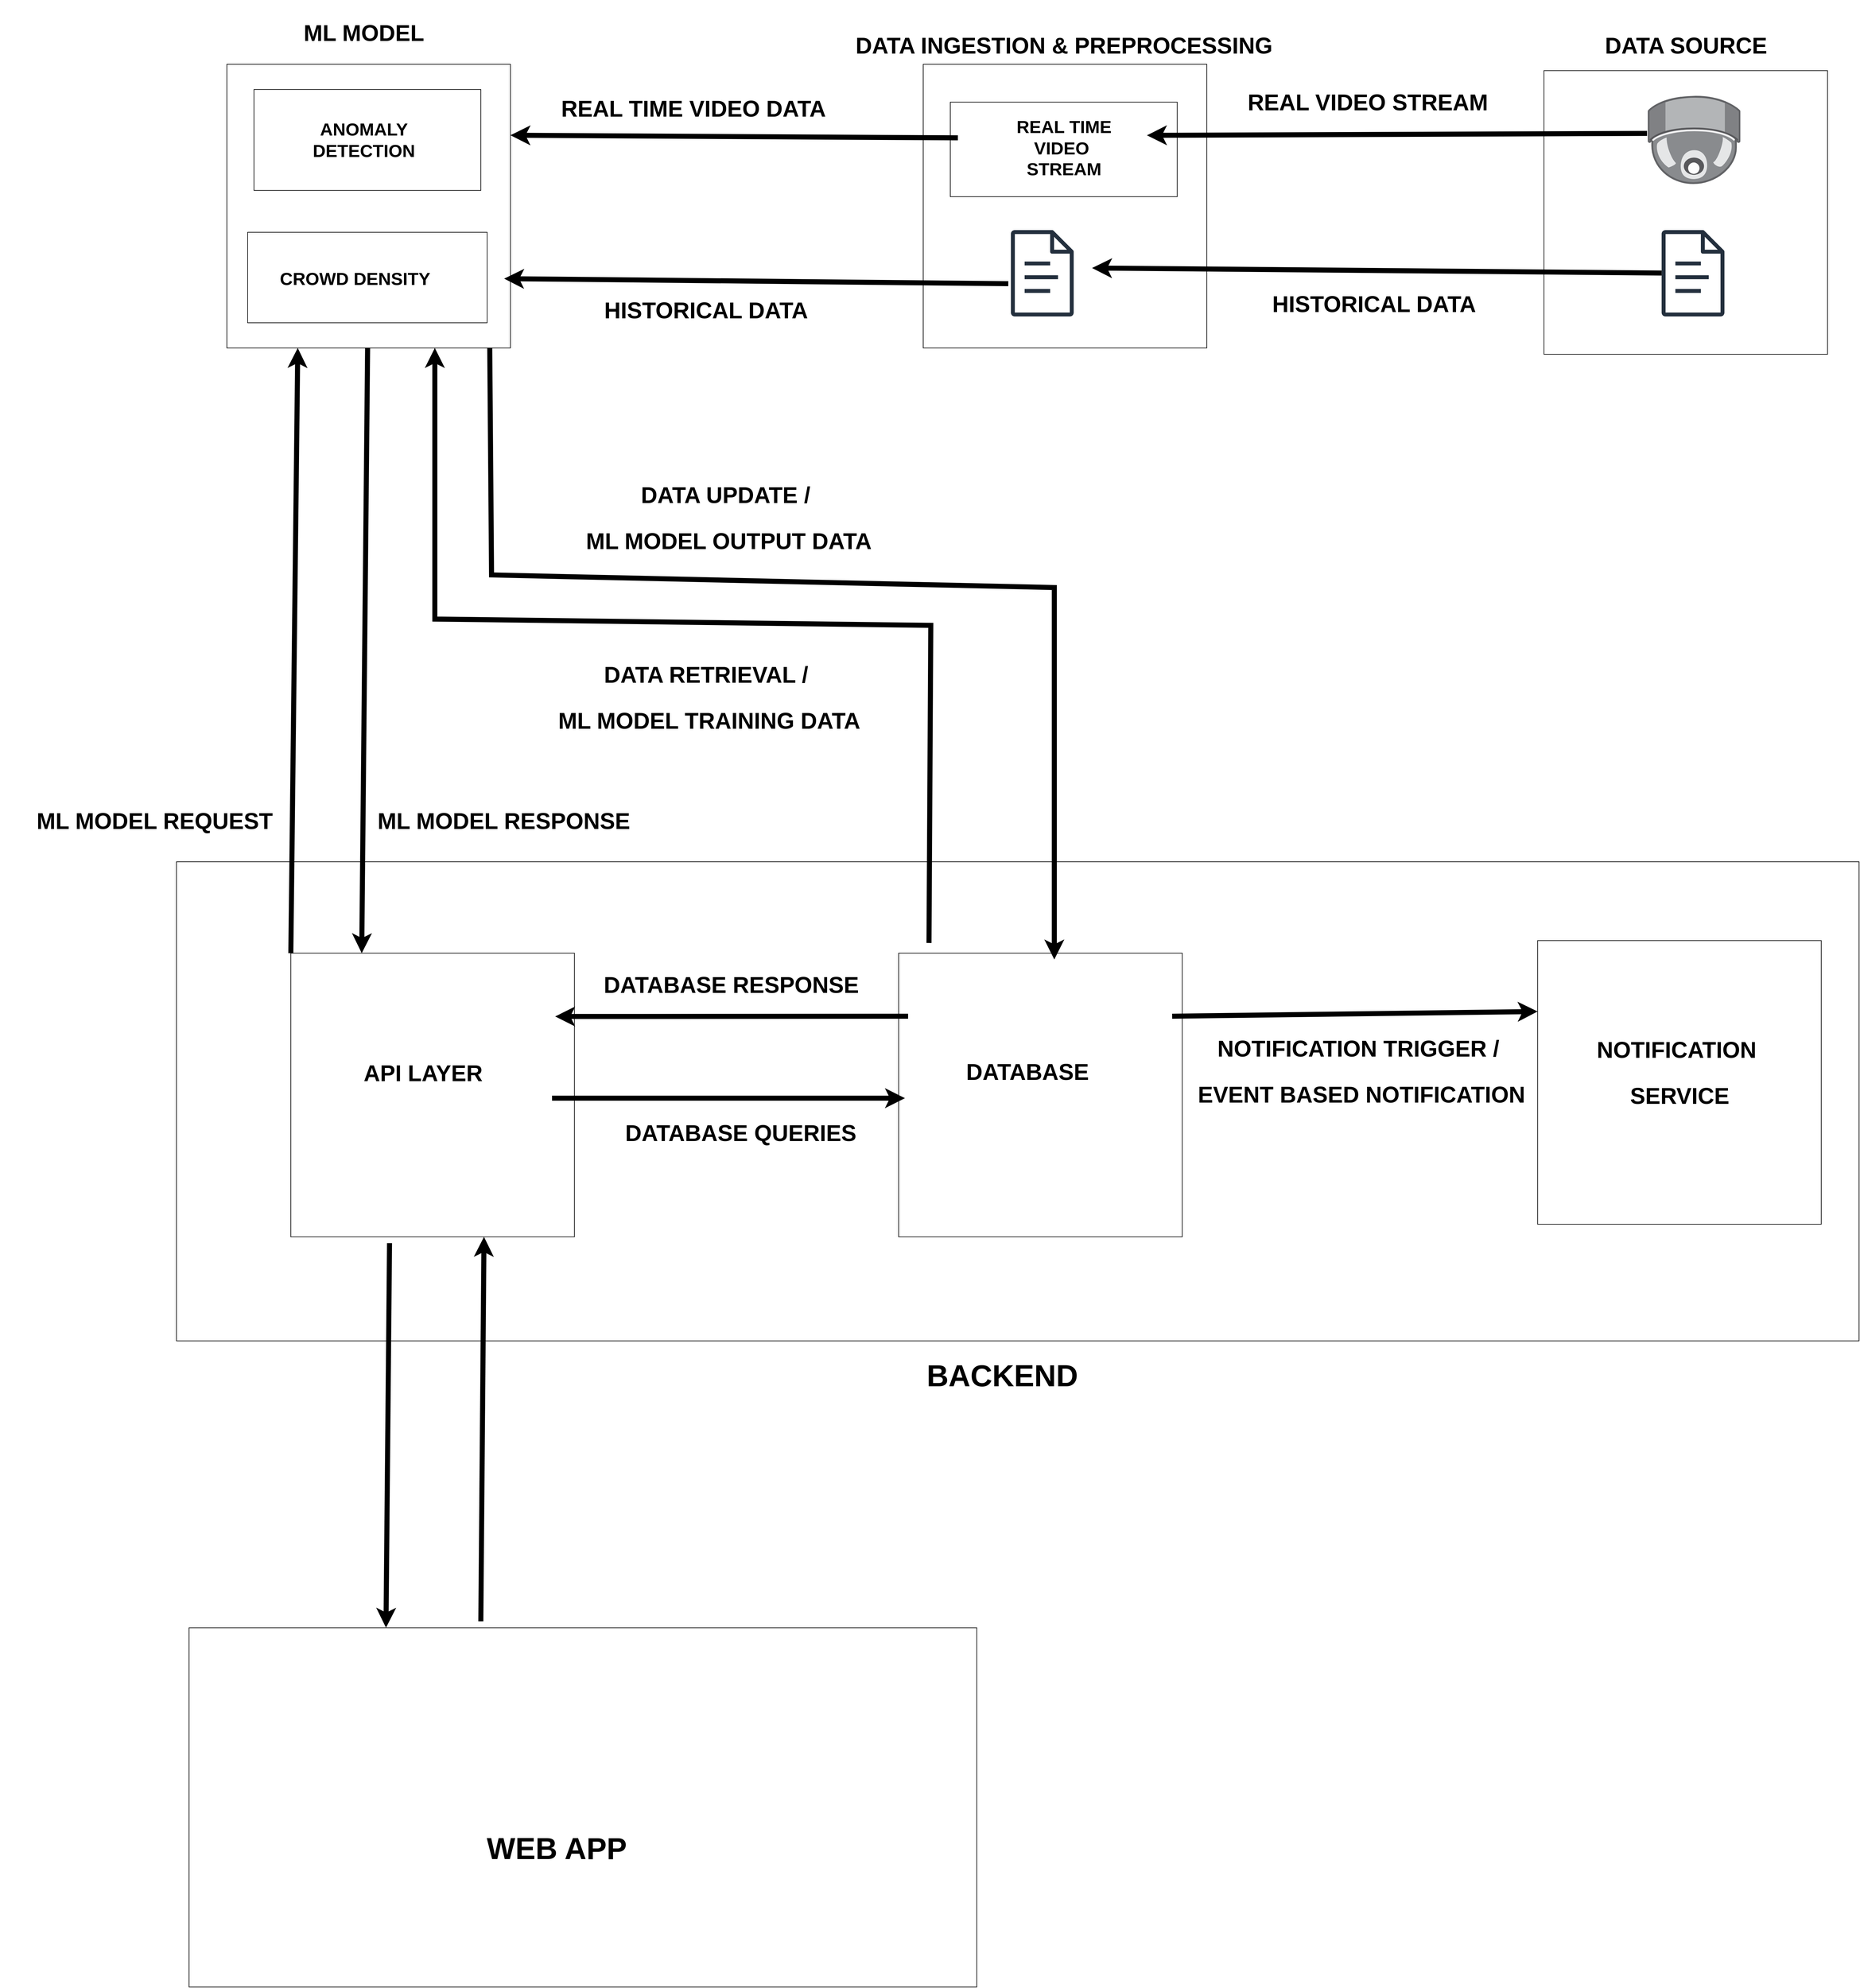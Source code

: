 <mxfile version="21.7.5" type="github">
  <diagram id="C5RBs43oDa-KdzZeNtuy" name="Page-1">
    <mxGraphModel dx="3520" dy="1928" grid="1" gridSize="10" guides="1" tooltips="1" connect="1" arrows="1" fold="1" page="1" pageScale="1" pageWidth="3300" pageHeight="4681" math="0" shadow="0">
      <root>
        <mxCell id="WIyWlLk6GJQsqaUBKTNV-0" />
        <mxCell id="WIyWlLk6GJQsqaUBKTNV-1" parent="WIyWlLk6GJQsqaUBKTNV-0" />
        <mxCell id="kaSFXn8B5hOx50bhZMlp-4" value="" style="image;points=[];aspect=fixed;html=1;align=center;shadow=0;dashed=0;image=img/lib/allied_telesis/security/Surveillance_Camera_Ceiling.svg;" parent="WIyWlLk6GJQsqaUBKTNV-1" vertex="1">
          <mxGeometry x="2784" y="190" width="117.2" height="111.53" as="geometry" />
        </mxCell>
        <mxCell id="kaSFXn8B5hOx50bhZMlp-5" value="" style="whiteSpace=wrap;html=1;aspect=fixed;" parent="WIyWlLk6GJQsqaUBKTNV-1" vertex="1">
          <mxGeometry x="2700" y="160" width="450" height="450" as="geometry" />
        </mxCell>
        <mxCell id="kaSFXn8B5hOx50bhZMlp-6" value="" style="image;points=[];aspect=fixed;html=1;align=center;shadow=0;dashed=0;image=img/lib/allied_telesis/security/Surveillance_Camera_Ceiling.svg;" parent="WIyWlLk6GJQsqaUBKTNV-1" vertex="1">
          <mxGeometry x="2864.63" y="200" width="147.12" height="140" as="geometry" />
        </mxCell>
        <mxCell id="kaSFXn8B5hOx50bhZMlp-7" value="" style="sketch=0;outlineConnect=0;fontColor=#232F3E;gradientColor=none;fillColor=#232F3D;strokeColor=none;dashed=0;verticalLabelPosition=bottom;verticalAlign=top;align=center;html=1;fontSize=12;fontStyle=0;aspect=fixed;pointerEvents=1;shape=mxgraph.aws4.document;" parent="WIyWlLk6GJQsqaUBKTNV-1" vertex="1">
          <mxGeometry x="2886.5" y="413" width="100.11" height="137" as="geometry" />
        </mxCell>
        <mxCell id="kaSFXn8B5hOx50bhZMlp-9" value="&lt;h2&gt;DATA SOURCE&lt;/h2&gt;" style="text;strokeColor=none;fillColor=none;html=1;fontSize=24;fontStyle=1;verticalAlign=middle;align=center;" parent="WIyWlLk6GJQsqaUBKTNV-1" vertex="1">
          <mxGeometry x="2772" y="100" width="306" height="40" as="geometry" />
        </mxCell>
        <mxCell id="kaSFXn8B5hOx50bhZMlp-12" value="" style="whiteSpace=wrap;html=1;aspect=fixed;" parent="WIyWlLk6GJQsqaUBKTNV-1" vertex="1">
          <mxGeometry x="1715" y="150" width="450" height="450" as="geometry" />
        </mxCell>
        <mxCell id="kaSFXn8B5hOx50bhZMlp-13" value="" style="rounded=0;whiteSpace=wrap;html=1;" parent="WIyWlLk6GJQsqaUBKTNV-1" vertex="1">
          <mxGeometry x="1758" y="210" width="360" height="150" as="geometry" />
        </mxCell>
        <mxCell id="kaSFXn8B5hOx50bhZMlp-14" value="&lt;h3&gt;REAL TIME&lt;br&gt; VIDEO&amp;nbsp;&lt;br&gt;STREAM&lt;/h3&gt;" style="text;strokeColor=none;fillColor=none;html=1;fontSize=24;fontStyle=1;verticalAlign=middle;align=center;" parent="WIyWlLk6GJQsqaUBKTNV-1" vertex="1">
          <mxGeometry x="1888" y="270" width="100" height="26" as="geometry" />
        </mxCell>
        <mxCell id="kaSFXn8B5hOx50bhZMlp-15" value="" style="sketch=0;outlineConnect=0;fontColor=#232F3E;gradientColor=none;fillColor=#232F3D;strokeColor=none;dashed=0;verticalLabelPosition=bottom;verticalAlign=top;align=center;html=1;fontSize=12;fontStyle=0;aspect=fixed;pointerEvents=1;shape=mxgraph.aws4.document;" parent="WIyWlLk6GJQsqaUBKTNV-1" vertex="1">
          <mxGeometry x="1853.89" y="413" width="100.11" height="137" as="geometry" />
        </mxCell>
        <mxCell id="kaSFXn8B5hOx50bhZMlp-18" value="&lt;h2&gt;DATA INGESTION &amp;amp; PREPROCESSING&lt;/h2&gt;" style="text;strokeColor=none;fillColor=none;html=1;fontSize=24;fontStyle=1;verticalAlign=middle;align=center;" parent="WIyWlLk6GJQsqaUBKTNV-1" vertex="1">
          <mxGeometry x="1690" y="100" width="496" height="40" as="geometry" />
        </mxCell>
        <mxCell id="kaSFXn8B5hOx50bhZMlp-22" value="" style="endArrow=classic;html=1;rounded=0;strokeWidth=8;" parent="WIyWlLk6GJQsqaUBKTNV-1" source="kaSFXn8B5hOx50bhZMlp-7" edge="1">
          <mxGeometry width="50" height="50" relative="1" as="geometry">
            <mxPoint x="2547.63" y="480" as="sourcePoint" />
            <mxPoint x="1982.946" y="473.15" as="targetPoint" />
            <Array as="points" />
          </mxGeometry>
        </mxCell>
        <mxCell id="kaSFXn8B5hOx50bhZMlp-24" value="" style="endArrow=classic;html=1;rounded=0;strokeWidth=8;exitX=-0.007;exitY=0.426;exitDx=0;exitDy=0;exitPerimeter=0;" parent="WIyWlLk6GJQsqaUBKTNV-1" source="kaSFXn8B5hOx50bhZMlp-6" edge="1">
          <mxGeometry width="50" height="50" relative="1" as="geometry">
            <mxPoint x="2510" y="262.67" as="sourcePoint" />
            <mxPoint x="2070" y="262.67" as="targetPoint" />
          </mxGeometry>
        </mxCell>
        <mxCell id="kaSFXn8B5hOx50bhZMlp-26" value="" style="whiteSpace=wrap;html=1;aspect=fixed;" parent="WIyWlLk6GJQsqaUBKTNV-1" vertex="1">
          <mxGeometry x="610" y="150" width="450" height="450" as="geometry" />
        </mxCell>
        <mxCell id="kaSFXn8B5hOx50bhZMlp-27" value="" style="endArrow=classic;html=1;rounded=0;strokeWidth=8;" parent="WIyWlLk6GJQsqaUBKTNV-1" edge="1">
          <mxGeometry width="50" height="50" relative="1" as="geometry">
            <mxPoint x="1850" y="498" as="sourcePoint" />
            <mxPoint x="1050" y="490" as="targetPoint" />
            <Array as="points" />
          </mxGeometry>
        </mxCell>
        <mxCell id="kaSFXn8B5hOx50bhZMlp-28" value="" style="rounded=0;whiteSpace=wrap;html=1;" parent="WIyWlLk6GJQsqaUBKTNV-1" vertex="1">
          <mxGeometry x="643" y="416.5" width="380" height="143.5" as="geometry" />
        </mxCell>
        <mxCell id="kaSFXn8B5hOx50bhZMlp-29" value="&lt;h3&gt;CROWD DENSITY&lt;/h3&gt;" style="text;strokeColor=none;fillColor=none;html=1;fontSize=24;fontStyle=1;verticalAlign=middle;align=center;" parent="WIyWlLk6GJQsqaUBKTNV-1" vertex="1">
          <mxGeometry x="703" y="470" width="220" height="40" as="geometry" />
        </mxCell>
        <mxCell id="kaSFXn8B5hOx50bhZMlp-30" value="" style="rounded=0;whiteSpace=wrap;html=1;" parent="WIyWlLk6GJQsqaUBKTNV-1" vertex="1">
          <mxGeometry x="653" y="190" width="360" height="160" as="geometry" />
        </mxCell>
        <mxCell id="kaSFXn8B5hOx50bhZMlp-31" value="&lt;h3&gt;ANOMALY&lt;br&gt; DETECTION&lt;/h3&gt;" style="text;strokeColor=none;fillColor=none;html=1;fontSize=24;fontStyle=1;verticalAlign=middle;align=center;" parent="WIyWlLk6GJQsqaUBKTNV-1" vertex="1">
          <mxGeometry x="711.5" y="235" width="230" height="70" as="geometry" />
        </mxCell>
        <mxCell id="kaSFXn8B5hOx50bhZMlp-32" value="" style="endArrow=classic;html=1;rounded=0;strokeWidth=8;entryX=1;entryY=0.25;entryDx=0;entryDy=0;" parent="WIyWlLk6GJQsqaUBKTNV-1" target="kaSFXn8B5hOx50bhZMlp-26" edge="1">
          <mxGeometry width="50" height="50" relative="1" as="geometry">
            <mxPoint x="1770" y="266.67" as="sourcePoint" />
            <mxPoint x="1300" y="267" as="targetPoint" />
            <Array as="points" />
          </mxGeometry>
        </mxCell>
        <mxCell id="kaSFXn8B5hOx50bhZMlp-34" value="&lt;h2&gt;ML MODEL&lt;/h2&gt;" style="text;strokeColor=none;fillColor=none;html=1;fontSize=24;fontStyle=1;verticalAlign=middle;align=center;" parent="WIyWlLk6GJQsqaUBKTNV-1" vertex="1">
          <mxGeometry x="701.5" y="80" width="250" height="40" as="geometry" />
        </mxCell>
        <mxCell id="kaSFXn8B5hOx50bhZMlp-35" value="" style="rounded=0;whiteSpace=wrap;html=1;" parent="WIyWlLk6GJQsqaUBKTNV-1" vertex="1">
          <mxGeometry x="530" y="1415" width="2670" height="760" as="geometry" />
        </mxCell>
        <mxCell id="kaSFXn8B5hOx50bhZMlp-36" value="" style="whiteSpace=wrap;html=1;aspect=fixed;" parent="WIyWlLk6GJQsqaUBKTNV-1" vertex="1">
          <mxGeometry x="711.5" y="1560" width="450" height="450" as="geometry" />
        </mxCell>
        <mxCell id="kaSFXn8B5hOx50bhZMlp-37" value="" style="whiteSpace=wrap;html=1;aspect=fixed;" parent="WIyWlLk6GJQsqaUBKTNV-1" vertex="1">
          <mxGeometry x="1676" y="1560" width="450" height="450" as="geometry" />
        </mxCell>
        <mxCell id="kaSFXn8B5hOx50bhZMlp-38" value="" style="endArrow=classic;html=1;rounded=0;strokeWidth=8;" parent="WIyWlLk6GJQsqaUBKTNV-1" edge="1">
          <mxGeometry width="50" height="50" relative="1" as="geometry">
            <mxPoint x="1691" y="1660" as="sourcePoint" />
            <mxPoint x="1131" y="1660.43" as="targetPoint" />
            <Array as="points" />
          </mxGeometry>
        </mxCell>
        <mxCell id="kaSFXn8B5hOx50bhZMlp-39" value="" style="endArrow=classic;html=1;rounded=0;strokeWidth=8;" parent="WIyWlLk6GJQsqaUBKTNV-1" edge="1">
          <mxGeometry width="50" height="50" relative="1" as="geometry">
            <mxPoint x="1126" y="1790" as="sourcePoint" />
            <mxPoint x="1686" y="1790" as="targetPoint" />
            <Array as="points" />
          </mxGeometry>
        </mxCell>
        <mxCell id="kaSFXn8B5hOx50bhZMlp-40" value="" style="whiteSpace=wrap;html=1;aspect=fixed;" parent="WIyWlLk6GJQsqaUBKTNV-1" vertex="1">
          <mxGeometry x="2690" y="1540" width="450" height="450" as="geometry" />
        </mxCell>
        <mxCell id="kaSFXn8B5hOx50bhZMlp-41" value="" style="endArrow=classic;html=1;rounded=0;fontSize=34;strokeWidth=8;entryX=0;entryY=0.25;entryDx=0;entryDy=0;" parent="WIyWlLk6GJQsqaUBKTNV-1" edge="1" target="kaSFXn8B5hOx50bhZMlp-40">
          <mxGeometry width="50" height="50" relative="1" as="geometry">
            <mxPoint x="2110" y="1660" as="sourcePoint" />
            <mxPoint x="2566" y="1690" as="targetPoint" />
            <Array as="points" />
          </mxGeometry>
        </mxCell>
        <mxCell id="kaSFXn8B5hOx50bhZMlp-42" value="&lt;h2&gt;API LAYER&lt;/h2&gt;" style="text;strokeColor=none;fillColor=none;html=1;fontSize=24;fontStyle=1;verticalAlign=middle;align=center;" parent="WIyWlLk6GJQsqaUBKTNV-1" vertex="1">
          <mxGeometry x="760" y="1690" width="321" height="120" as="geometry" />
        </mxCell>
        <mxCell id="kaSFXn8B5hOx50bhZMlp-43" value="&lt;h2&gt;DATABASE&lt;/h2&gt;" style="text;strokeColor=none;fillColor=none;html=1;fontSize=24;fontStyle=1;verticalAlign=middle;align=center;" parent="WIyWlLk6GJQsqaUBKTNV-1" vertex="1">
          <mxGeometry x="1780" y="1690" width="200" height="115" as="geometry" />
        </mxCell>
        <mxCell id="kaSFXn8B5hOx50bhZMlp-45" value="&lt;h2&gt;NOTIFICATION&amp;nbsp;&lt;/h2&gt;&lt;h2&gt;SERVICE&lt;/h2&gt;" style="text;strokeColor=none;fillColor=none;html=1;fontSize=24;fontStyle=1;verticalAlign=middle;align=center;" parent="WIyWlLk6GJQsqaUBKTNV-1" vertex="1">
          <mxGeometry x="2805" y="1680" width="220" height="140" as="geometry" />
        </mxCell>
        <mxCell id="kaSFXn8B5hOx50bhZMlp-49" value="" style="endArrow=classic;html=1;rounded=0;strokeWidth=8;exitX=0.107;exitY=-0.036;exitDx=0;exitDy=0;exitPerimeter=0;" parent="WIyWlLk6GJQsqaUBKTNV-1" edge="1" source="kaSFXn8B5hOx50bhZMlp-37">
          <mxGeometry width="50" height="50" relative="1" as="geometry">
            <mxPoint x="1727" y="1290" as="sourcePoint" />
            <mxPoint x="940" y="600" as="targetPoint" />
            <Array as="points">
              <mxPoint x="1727" y="1040" />
              <mxPoint x="940" y="1030" />
            </Array>
          </mxGeometry>
        </mxCell>
        <mxCell id="kaSFXn8B5hOx50bhZMlp-50" value="" style="endArrow=classic;html=1;rounded=0;strokeWidth=8;exitX=0.927;exitY=0.999;exitDx=0;exitDy=0;exitPerimeter=0;" parent="WIyWlLk6GJQsqaUBKTNV-1" source="kaSFXn8B5hOx50bhZMlp-26" edge="1">
          <mxGeometry width="50" height="50" relative="1" as="geometry">
            <mxPoint x="1220" y="810" as="sourcePoint" />
            <mxPoint x="1923" y="1570" as="targetPoint" />
            <Array as="points">
              <mxPoint x="1030" y="960" />
              <mxPoint x="1923" y="980" />
            </Array>
          </mxGeometry>
        </mxCell>
        <mxCell id="kaSFXn8B5hOx50bhZMlp-51" value="" style="rounded=0;whiteSpace=wrap;html=1;" parent="WIyWlLk6GJQsqaUBKTNV-1" vertex="1">
          <mxGeometry x="550" y="2630" width="1250" height="570" as="geometry" />
        </mxCell>
        <mxCell id="kaSFXn8B5hOx50bhZMlp-52" value="&lt;h1&gt;WEB APP&lt;/h1&gt;" style="text;strokeColor=none;fillColor=none;html=1;fontSize=24;fontStyle=1;verticalAlign=middle;align=center;" parent="WIyWlLk6GJQsqaUBKTNV-1" vertex="1">
          <mxGeometry x="760" y="2820" width="746" height="320" as="geometry" />
        </mxCell>
        <mxCell id="kaSFXn8B5hOx50bhZMlp-54" value="" style="endArrow=classic;html=1;rounded=0;strokeWidth=8;entryX=0.25;entryY=1;entryDx=0;entryDy=0;exitX=0;exitY=0;exitDx=0;exitDy=0;" parent="WIyWlLk6GJQsqaUBKTNV-1" target="kaSFXn8B5hOx50bhZMlp-26" edge="1" source="kaSFXn8B5hOx50bhZMlp-36">
          <mxGeometry width="50" height="50" relative="1" as="geometry">
            <mxPoint x="722" y="1300" as="sourcePoint" />
            <mxPoint x="520.0" y="890.323" as="targetPoint" />
            <Array as="points" />
          </mxGeometry>
        </mxCell>
        <mxCell id="kaSFXn8B5hOx50bhZMlp-55" value="" style="endArrow=classic;html=1;rounded=0;strokeWidth=8;entryX=0.25;entryY=0;entryDx=0;entryDy=0;" parent="WIyWlLk6GJQsqaUBKTNV-1" edge="1" target="kaSFXn8B5hOx50bhZMlp-36">
          <mxGeometry width="50" height="50" relative="1" as="geometry">
            <mxPoint x="833.33" y="600" as="sourcePoint" />
            <mxPoint x="833.33" y="1300" as="targetPoint" />
            <Array as="points" />
          </mxGeometry>
        </mxCell>
        <mxCell id="zT2vt_Vaud8pRqrRP3mE-0" value="&lt;h2&gt;REAL VIDEO STREAM&lt;/h2&gt;" style="text;strokeColor=none;fillColor=none;html=1;fontSize=24;fontStyle=1;verticalAlign=middle;align=center;" vertex="1" parent="WIyWlLk6GJQsqaUBKTNV-1">
          <mxGeometry x="2370" y="190" width="100" height="40" as="geometry" />
        </mxCell>
        <mxCell id="zT2vt_Vaud8pRqrRP3mE-1" value="&lt;h2&gt;HISTORICAL DATA&lt;/h2&gt;" style="text;strokeColor=none;fillColor=none;html=1;fontSize=24;fontStyle=1;verticalAlign=middle;align=center;" vertex="1" parent="WIyWlLk6GJQsqaUBKTNV-1">
          <mxGeometry x="2380" y="510" width="100" height="40" as="geometry" />
        </mxCell>
        <mxCell id="zT2vt_Vaud8pRqrRP3mE-2" value="&lt;h2&gt;REAL TIME VIDEO DATA&lt;/h2&gt;" style="text;strokeColor=none;fillColor=none;html=1;fontSize=24;fontStyle=1;verticalAlign=middle;align=center;" vertex="1" parent="WIyWlLk6GJQsqaUBKTNV-1">
          <mxGeometry x="1300" y="200" width="100" height="40" as="geometry" />
        </mxCell>
        <mxCell id="zT2vt_Vaud8pRqrRP3mE-3" value="&lt;h2&gt;HISTORICAL DATA&lt;/h2&gt;" style="text;strokeColor=none;fillColor=none;html=1;fontSize=24;fontStyle=1;verticalAlign=middle;align=center;" vertex="1" parent="WIyWlLk6GJQsqaUBKTNV-1">
          <mxGeometry x="1320" y="520" width="100" height="40" as="geometry" />
        </mxCell>
        <mxCell id="zT2vt_Vaud8pRqrRP3mE-4" value="&lt;h2&gt;DATA UPDATE /&lt;/h2&gt;&lt;h2&gt;&amp;nbsp;ML MODEL OUTPUT DATA&lt;/h2&gt;" style="text;strokeColor=none;fillColor=none;html=1;fontSize=24;fontStyle=1;verticalAlign=middle;align=center;" vertex="1" parent="WIyWlLk6GJQsqaUBKTNV-1">
          <mxGeometry x="1126" y="770" width="550" height="200" as="geometry" />
        </mxCell>
        <mxCell id="zT2vt_Vaud8pRqrRP3mE-5" value="&lt;h2&gt;DATA RETRIEVAL /&lt;/h2&gt;&lt;h2&gt;&amp;nbsp;ML MODEL TRAINING DATA&lt;/h2&gt;" style="text;strokeColor=none;fillColor=none;html=1;fontSize=24;fontStyle=1;verticalAlign=middle;align=center;" vertex="1" parent="WIyWlLk6GJQsqaUBKTNV-1">
          <mxGeometry x="1115" y="1070" width="510" height="170" as="geometry" />
        </mxCell>
        <mxCell id="zT2vt_Vaud8pRqrRP3mE-6" value="&lt;h2&gt;ML MODEL REQUEST&lt;/h2&gt;" style="text;strokeColor=none;fillColor=none;html=1;fontSize=24;fontStyle=1;verticalAlign=middle;align=center;" vertex="1" parent="WIyWlLk6GJQsqaUBKTNV-1">
          <mxGeometry x="250" y="1330" width="490" height="40" as="geometry" />
        </mxCell>
        <mxCell id="zT2vt_Vaud8pRqrRP3mE-10" value="&lt;h2&gt;ML MODEL RESPONSE&lt;/h2&gt;" style="text;strokeColor=none;fillColor=none;html=1;fontSize=24;fontStyle=1;verticalAlign=middle;align=center;" vertex="1" parent="WIyWlLk6GJQsqaUBKTNV-1">
          <mxGeometry x="810" y="1330" width="477" height="40" as="geometry" />
        </mxCell>
        <mxCell id="zT2vt_Vaud8pRqrRP3mE-11" value="&lt;h2&gt;DATABASE QUERIES&lt;/h2&gt;" style="text;strokeColor=none;fillColor=none;html=1;fontSize=24;fontStyle=1;verticalAlign=middle;align=center;" vertex="1" parent="WIyWlLk6GJQsqaUBKTNV-1">
          <mxGeometry x="1210" y="1810" width="430" height="70" as="geometry" />
        </mxCell>
        <mxCell id="zT2vt_Vaud8pRqrRP3mE-12" value="&lt;h2&gt;DATABASE RESPONSE&lt;/h2&gt;" style="text;strokeColor=none;fillColor=none;html=1;fontSize=24;fontStyle=1;verticalAlign=middle;align=center;" vertex="1" parent="WIyWlLk6GJQsqaUBKTNV-1">
          <mxGeometry x="1170" y="1590" width="480" height="40" as="geometry" />
        </mxCell>
        <mxCell id="zT2vt_Vaud8pRqrRP3mE-13" value="&lt;h2&gt;NOTIFICATION TRIGGER /&lt;/h2&gt;&lt;h2&gt;&amp;nbsp;EVENT BASED NOTIFICATION&lt;/h2&gt;" style="text;strokeColor=none;fillColor=none;html=1;fontSize=24;fontStyle=1;verticalAlign=middle;align=center;" vertex="1" parent="WIyWlLk6GJQsqaUBKTNV-1">
          <mxGeometry x="2080" y="1657.5" width="650" height="180" as="geometry" />
        </mxCell>
        <mxCell id="zT2vt_Vaud8pRqrRP3mE-14" value="&lt;h1&gt;BACKEND&lt;/h1&gt;" style="text;strokeColor=none;fillColor=none;html=1;fontSize=24;fontStyle=1;verticalAlign=middle;align=center;" vertex="1" parent="WIyWlLk6GJQsqaUBKTNV-1">
          <mxGeometry x="1650" y="2210" width="380" height="40" as="geometry" />
        </mxCell>
        <mxCell id="zT2vt_Vaud8pRqrRP3mE-15" value="" style="endArrow=classic;html=1;rounded=0;strokeWidth=8;exitX=0.348;exitY=1.022;exitDx=0;exitDy=0;entryX=0.25;entryY=0;entryDx=0;entryDy=0;exitPerimeter=0;" edge="1" parent="WIyWlLk6GJQsqaUBKTNV-1" source="kaSFXn8B5hOx50bhZMlp-36" target="kaSFXn8B5hOx50bhZMlp-51">
          <mxGeometry width="50" height="50" relative="1" as="geometry">
            <mxPoint x="240" y="2470" as="sourcePoint" />
            <mxPoint x="800" y="2470" as="targetPoint" />
            <Array as="points" />
          </mxGeometry>
        </mxCell>
        <mxCell id="zT2vt_Vaud8pRqrRP3mE-16" value="" style="endArrow=classic;html=1;rounded=0;strokeWidth=8;exitX=0.348;exitY=1.022;exitDx=0;exitDy=0;entryX=0.25;entryY=0;entryDx=0;entryDy=0;exitPerimeter=0;" edge="1" parent="WIyWlLk6GJQsqaUBKTNV-1">
          <mxGeometry width="50" height="50" relative="1" as="geometry">
            <mxPoint x="1013" y="2620" as="sourcePoint" />
            <mxPoint x="1018" y="2010" as="targetPoint" />
            <Array as="points" />
          </mxGeometry>
        </mxCell>
      </root>
    </mxGraphModel>
  </diagram>
</mxfile>
